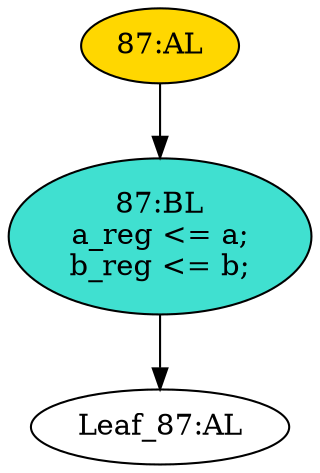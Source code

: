 strict digraph "" {
	node [label="\N"];
	"Leaf_87:AL"	 [def_var="['b_reg', 'a_reg']",
		label="Leaf_87:AL"];
	"87:BL"	 [ast="<pyverilog.vparser.ast.Block object at 0x7f4056d88c90>",
		fillcolor=turquoise,
		label="87:BL
a_reg <= a;
b_reg <= b;",
		statements="[<pyverilog.vparser.ast.NonblockingSubstitution object at 0x7f4056d888d0>, <pyverilog.vparser.ast.NonblockingSubstitution object \
at 0x7f4056d88b50>]",
		style=filled,
		typ=Block];
	"87:BL" -> "Leaf_87:AL"	 [cond="[]",
		lineno=None];
	"87:AL"	 [ast="<pyverilog.vparser.ast.Always object at 0x7f4056d88cd0>",
		clk_sens=True,
		fillcolor=gold,
		label="87:AL",
		sens="['clk']",
		statements="[]",
		style=filled,
		typ=Always,
		use_var="['a', 'b']"];
	"87:AL" -> "87:BL"	 [cond="[]",
		lineno=None];
}
